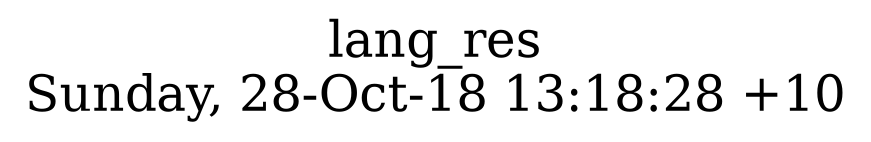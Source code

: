 digraph G {
fontsize="24";
label="lang_res\nSunday, 28-Oct-18 13:18:28 +10";
nojustify=true;
ordering=out;
rankdir=LR;
size="30";
}

